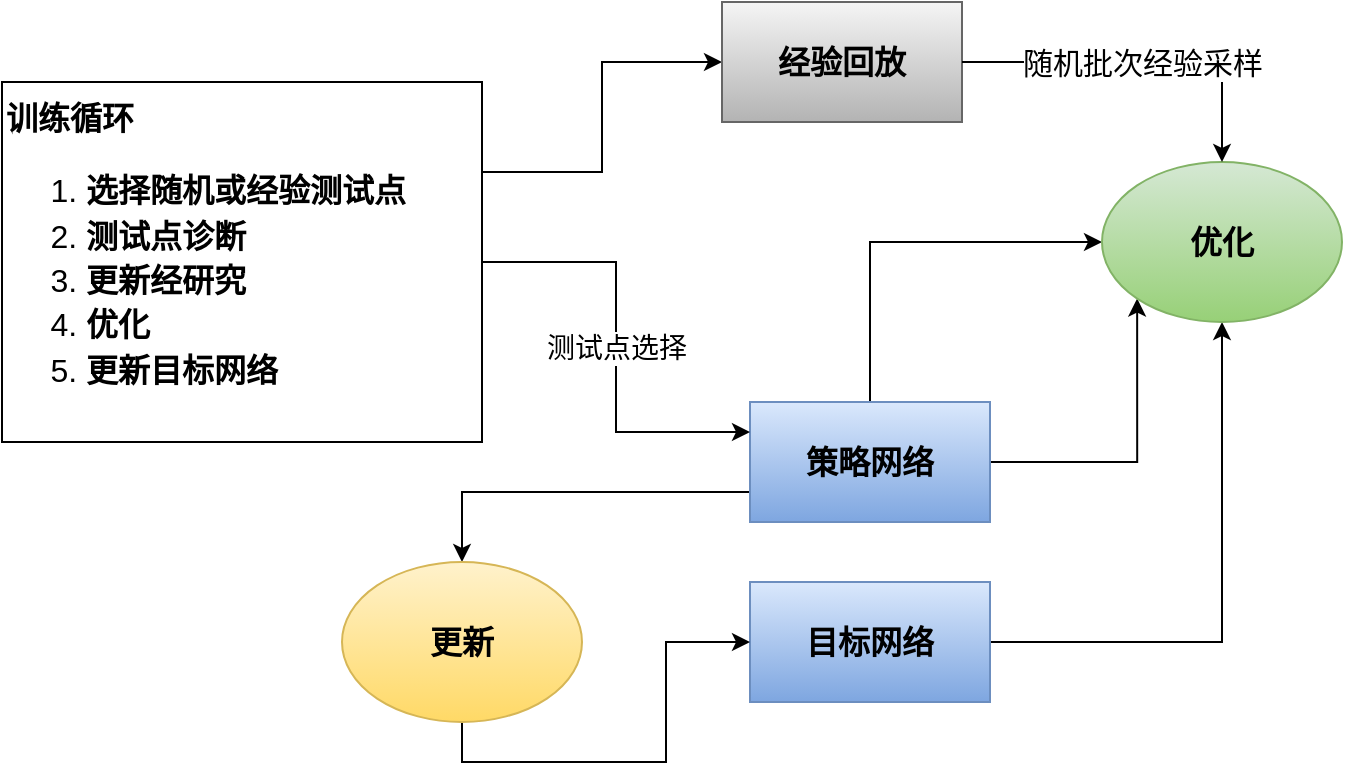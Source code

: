 <mxfile version="22.1.8" type="github">
  <diagram name="第 1 页" id="4Cc8ApVUQzIg-s06SaWm">
    <mxGraphModel dx="1294" dy="1279" grid="1" gridSize="10" guides="1" tooltips="1" connect="1" arrows="1" fold="1" page="1" pageScale="1" pageWidth="827" pageHeight="1169" math="0" shadow="0">
      <root>
        <mxCell id="0" />
        <mxCell id="1" parent="0" />
        <mxCell id="jNKj6Zw7hZ9GfnlodJ36-14" style="edgeStyle=orthogonalEdgeStyle;rounded=0;orthogonalLoop=1;jettySize=auto;html=1;exitX=1;exitY=0.25;exitDx=0;exitDy=0;entryX=0;entryY=0.5;entryDx=0;entryDy=0;" edge="1" parent="1" source="jNKj6Zw7hZ9GfnlodJ36-2" target="jNKj6Zw7hZ9GfnlodJ36-3">
          <mxGeometry relative="1" as="geometry" />
        </mxCell>
        <mxCell id="jNKj6Zw7hZ9GfnlodJ36-2" value="&lt;font face=&quot;宋体&quot; style=&quot;font-size: 16px;&quot;&gt;&lt;b&gt;训练循环&lt;br&gt;&lt;/b&gt;&lt;/font&gt;&lt;ol style=&quot;font-size: 16px; line-height: 140%;&quot;&gt;&lt;li style=&quot;&quot;&gt;&lt;font face=&quot;Tmhbn3gges5IK-CYF1_4&quot; style=&quot;font-size: 16px;&quot;&gt;&lt;b&gt;选择随机或经验测试点&lt;/b&gt;&lt;/font&gt;&lt;/li&gt;&lt;li style=&quot;&quot;&gt;&lt;font face=&quot;Tmhbn3gges5IK-CYF1_4&quot; style=&quot;font-size: 16px;&quot;&gt;&lt;b&gt;测试点诊断&lt;/b&gt;&lt;/font&gt;&lt;/li&gt;&lt;li style=&quot;&quot;&gt;&lt;font face=&quot;Tmhbn3gges5IK-CYF1_4&quot; style=&quot;font-size: 16px;&quot;&gt;&lt;b&gt;更新经研究&lt;/b&gt;&lt;/font&gt;&lt;/li&gt;&lt;li style=&quot;&quot;&gt;&lt;font face=&quot;Tmhbn3gges5IK-CYF1_4&quot; style=&quot;font-size: 16px;&quot;&gt;&lt;b&gt;优化&lt;/b&gt;&lt;/font&gt;&lt;/li&gt;&lt;li style=&quot;&quot;&gt;&lt;font face=&quot;Tmhbn3gges5IK-CYF1_4&quot; style=&quot;font-size: 16px;&quot;&gt;&lt;b&gt;更新目标网络&lt;/b&gt;&lt;/font&gt;&lt;/li&gt;&lt;/ol&gt;" style="rounded=0;whiteSpace=wrap;html=1;fillColor=none;align=left;" vertex="1" parent="1">
          <mxGeometry x="40" y="240" width="240" height="180" as="geometry" />
        </mxCell>
        <mxCell id="jNKj6Zw7hZ9GfnlodJ36-3" value="&lt;font style=&quot;font-size: 16px;&quot; face=&quot;宋体&quot;&gt;&lt;b&gt;经验回放&lt;/b&gt;&lt;/font&gt;" style="rounded=0;whiteSpace=wrap;html=1;fillColor=#f5f5f5;gradientColor=#b3b3b3;strokeColor=#666666;" vertex="1" parent="1">
          <mxGeometry x="400" y="200" width="120" height="60" as="geometry" />
        </mxCell>
        <mxCell id="jNKj6Zw7hZ9GfnlodJ36-12" style="edgeStyle=orthogonalEdgeStyle;rounded=0;orthogonalLoop=1;jettySize=auto;html=1;exitX=0;exitY=0.75;exitDx=0;exitDy=0;entryX=0.5;entryY=0;entryDx=0;entryDy=0;" edge="1" parent="1" source="jNKj6Zw7hZ9GfnlodJ36-4" target="jNKj6Zw7hZ9GfnlodJ36-11">
          <mxGeometry relative="1" as="geometry" />
        </mxCell>
        <mxCell id="jNKj6Zw7hZ9GfnlodJ36-16" style="edgeStyle=orthogonalEdgeStyle;rounded=0;orthogonalLoop=1;jettySize=auto;html=1;entryX=0;entryY=0.5;entryDx=0;entryDy=0;exitX=0.5;exitY=0;exitDx=0;exitDy=0;" edge="1" parent="1" source="jNKj6Zw7hZ9GfnlodJ36-4" target="jNKj6Zw7hZ9GfnlodJ36-15">
          <mxGeometry relative="1" as="geometry" />
        </mxCell>
        <mxCell id="jNKj6Zw7hZ9GfnlodJ36-20" style="edgeStyle=orthogonalEdgeStyle;rounded=0;orthogonalLoop=1;jettySize=auto;html=1;exitX=1;exitY=0.5;exitDx=0;exitDy=0;entryX=0;entryY=1;entryDx=0;entryDy=0;" edge="1" parent="1" source="jNKj6Zw7hZ9GfnlodJ36-4" target="jNKj6Zw7hZ9GfnlodJ36-15">
          <mxGeometry relative="1" as="geometry" />
        </mxCell>
        <mxCell id="jNKj6Zw7hZ9GfnlodJ36-4" value="&lt;font face=&quot;宋体&quot; style=&quot;font-size: 16px;&quot;&gt;&lt;b&gt;策略网络&lt;/b&gt;&lt;/font&gt;" style="rounded=0;whiteSpace=wrap;html=1;fillColor=#dae8fc;gradientColor=#7ea6e0;strokeColor=#6c8ebf;" vertex="1" parent="1">
          <mxGeometry x="414" y="400" width="120" height="60" as="geometry" />
        </mxCell>
        <mxCell id="jNKj6Zw7hZ9GfnlodJ36-22" style="edgeStyle=orthogonalEdgeStyle;rounded=0;orthogonalLoop=1;jettySize=auto;html=1;exitX=1;exitY=0.5;exitDx=0;exitDy=0;entryX=0.5;entryY=1;entryDx=0;entryDy=0;" edge="1" parent="1" source="jNKj6Zw7hZ9GfnlodJ36-5" target="jNKj6Zw7hZ9GfnlodJ36-15">
          <mxGeometry relative="1" as="geometry" />
        </mxCell>
        <mxCell id="jNKj6Zw7hZ9GfnlodJ36-5" value="&lt;font face=&quot;宋体&quot; style=&quot;font-size: 16px;&quot;&gt;&lt;b&gt;目标网络&lt;/b&gt;&lt;/font&gt;" style="rounded=0;whiteSpace=wrap;html=1;fillColor=#dae8fc;gradientColor=#7ea6e0;strokeColor=#6c8ebf;" vertex="1" parent="1">
          <mxGeometry x="414" y="490" width="120" height="60" as="geometry" />
        </mxCell>
        <mxCell id="jNKj6Zw7hZ9GfnlodJ36-8" value="" style="endArrow=classic;html=1;rounded=0;edgeStyle=orthogonalEdgeStyle;exitX=1;exitY=0.5;exitDx=0;exitDy=0;entryX=0;entryY=0.25;entryDx=0;entryDy=0;" edge="1" parent="1" source="jNKj6Zw7hZ9GfnlodJ36-2" target="jNKj6Zw7hZ9GfnlodJ36-4">
          <mxGeometry relative="1" as="geometry">
            <mxPoint x="360" y="550" as="sourcePoint" />
            <mxPoint x="410" y="400" as="targetPoint" />
          </mxGeometry>
        </mxCell>
        <mxCell id="jNKj6Zw7hZ9GfnlodJ36-9" value="&lt;font style=&quot;font-size: 14px;&quot;&gt;测试点选择&lt;/font&gt;" style="edgeLabel;resizable=0;html=1;align=center;verticalAlign=middle;" connectable="0" vertex="1" parent="jNKj6Zw7hZ9GfnlodJ36-8">
          <mxGeometry relative="1" as="geometry" />
        </mxCell>
        <mxCell id="jNKj6Zw7hZ9GfnlodJ36-13" style="edgeStyle=orthogonalEdgeStyle;rounded=0;orthogonalLoop=1;jettySize=auto;html=1;exitX=0.5;exitY=1;exitDx=0;exitDy=0;" edge="1" parent="1" source="jNKj6Zw7hZ9GfnlodJ36-11" target="jNKj6Zw7hZ9GfnlodJ36-5">
          <mxGeometry relative="1" as="geometry" />
        </mxCell>
        <mxCell id="jNKj6Zw7hZ9GfnlodJ36-11" value="&lt;font style=&quot;font-size: 16px;&quot; face=&quot;宋体&quot;&gt;&lt;b&gt;更新&lt;/b&gt;&lt;/font&gt;" style="ellipse;whiteSpace=wrap;html=1;fillColor=#fff2cc;gradientColor=#ffd966;strokeColor=#d6b656;" vertex="1" parent="1">
          <mxGeometry x="210" y="480" width="120" height="80" as="geometry" />
        </mxCell>
        <mxCell id="jNKj6Zw7hZ9GfnlodJ36-15" value="&lt;font style=&quot;font-size: 16px;&quot; face=&quot;宋体&quot;&gt;&lt;b&gt;优化&lt;/b&gt;&lt;/font&gt;" style="ellipse;whiteSpace=wrap;html=1;fillColor=#d5e8d4;gradientColor=#97d077;strokeColor=#82b366;" vertex="1" parent="1">
          <mxGeometry x="590" y="280" width="120" height="80" as="geometry" />
        </mxCell>
        <mxCell id="jNKj6Zw7hZ9GfnlodJ36-18" value="" style="endArrow=classic;html=1;rounded=0;edgeStyle=orthogonalEdgeStyle;exitX=1;exitY=0.5;exitDx=0;exitDy=0;entryX=0.5;entryY=0;entryDx=0;entryDy=0;" edge="1" parent="1" source="jNKj6Zw7hZ9GfnlodJ36-3" target="jNKj6Zw7hZ9GfnlodJ36-15">
          <mxGeometry relative="1" as="geometry">
            <mxPoint x="360" y="550" as="sourcePoint" />
            <mxPoint x="460" y="550" as="targetPoint" />
          </mxGeometry>
        </mxCell>
        <mxCell id="jNKj6Zw7hZ9GfnlodJ36-19" value="&lt;font style=&quot;font-size: 15px;&quot;&gt;随机批次经验采样&lt;/font&gt;" style="edgeLabel;resizable=0;html=1;align=center;verticalAlign=middle;" connectable="0" vertex="1" parent="jNKj6Zw7hZ9GfnlodJ36-18">
          <mxGeometry relative="1" as="geometry" />
        </mxCell>
      </root>
    </mxGraphModel>
  </diagram>
</mxfile>
